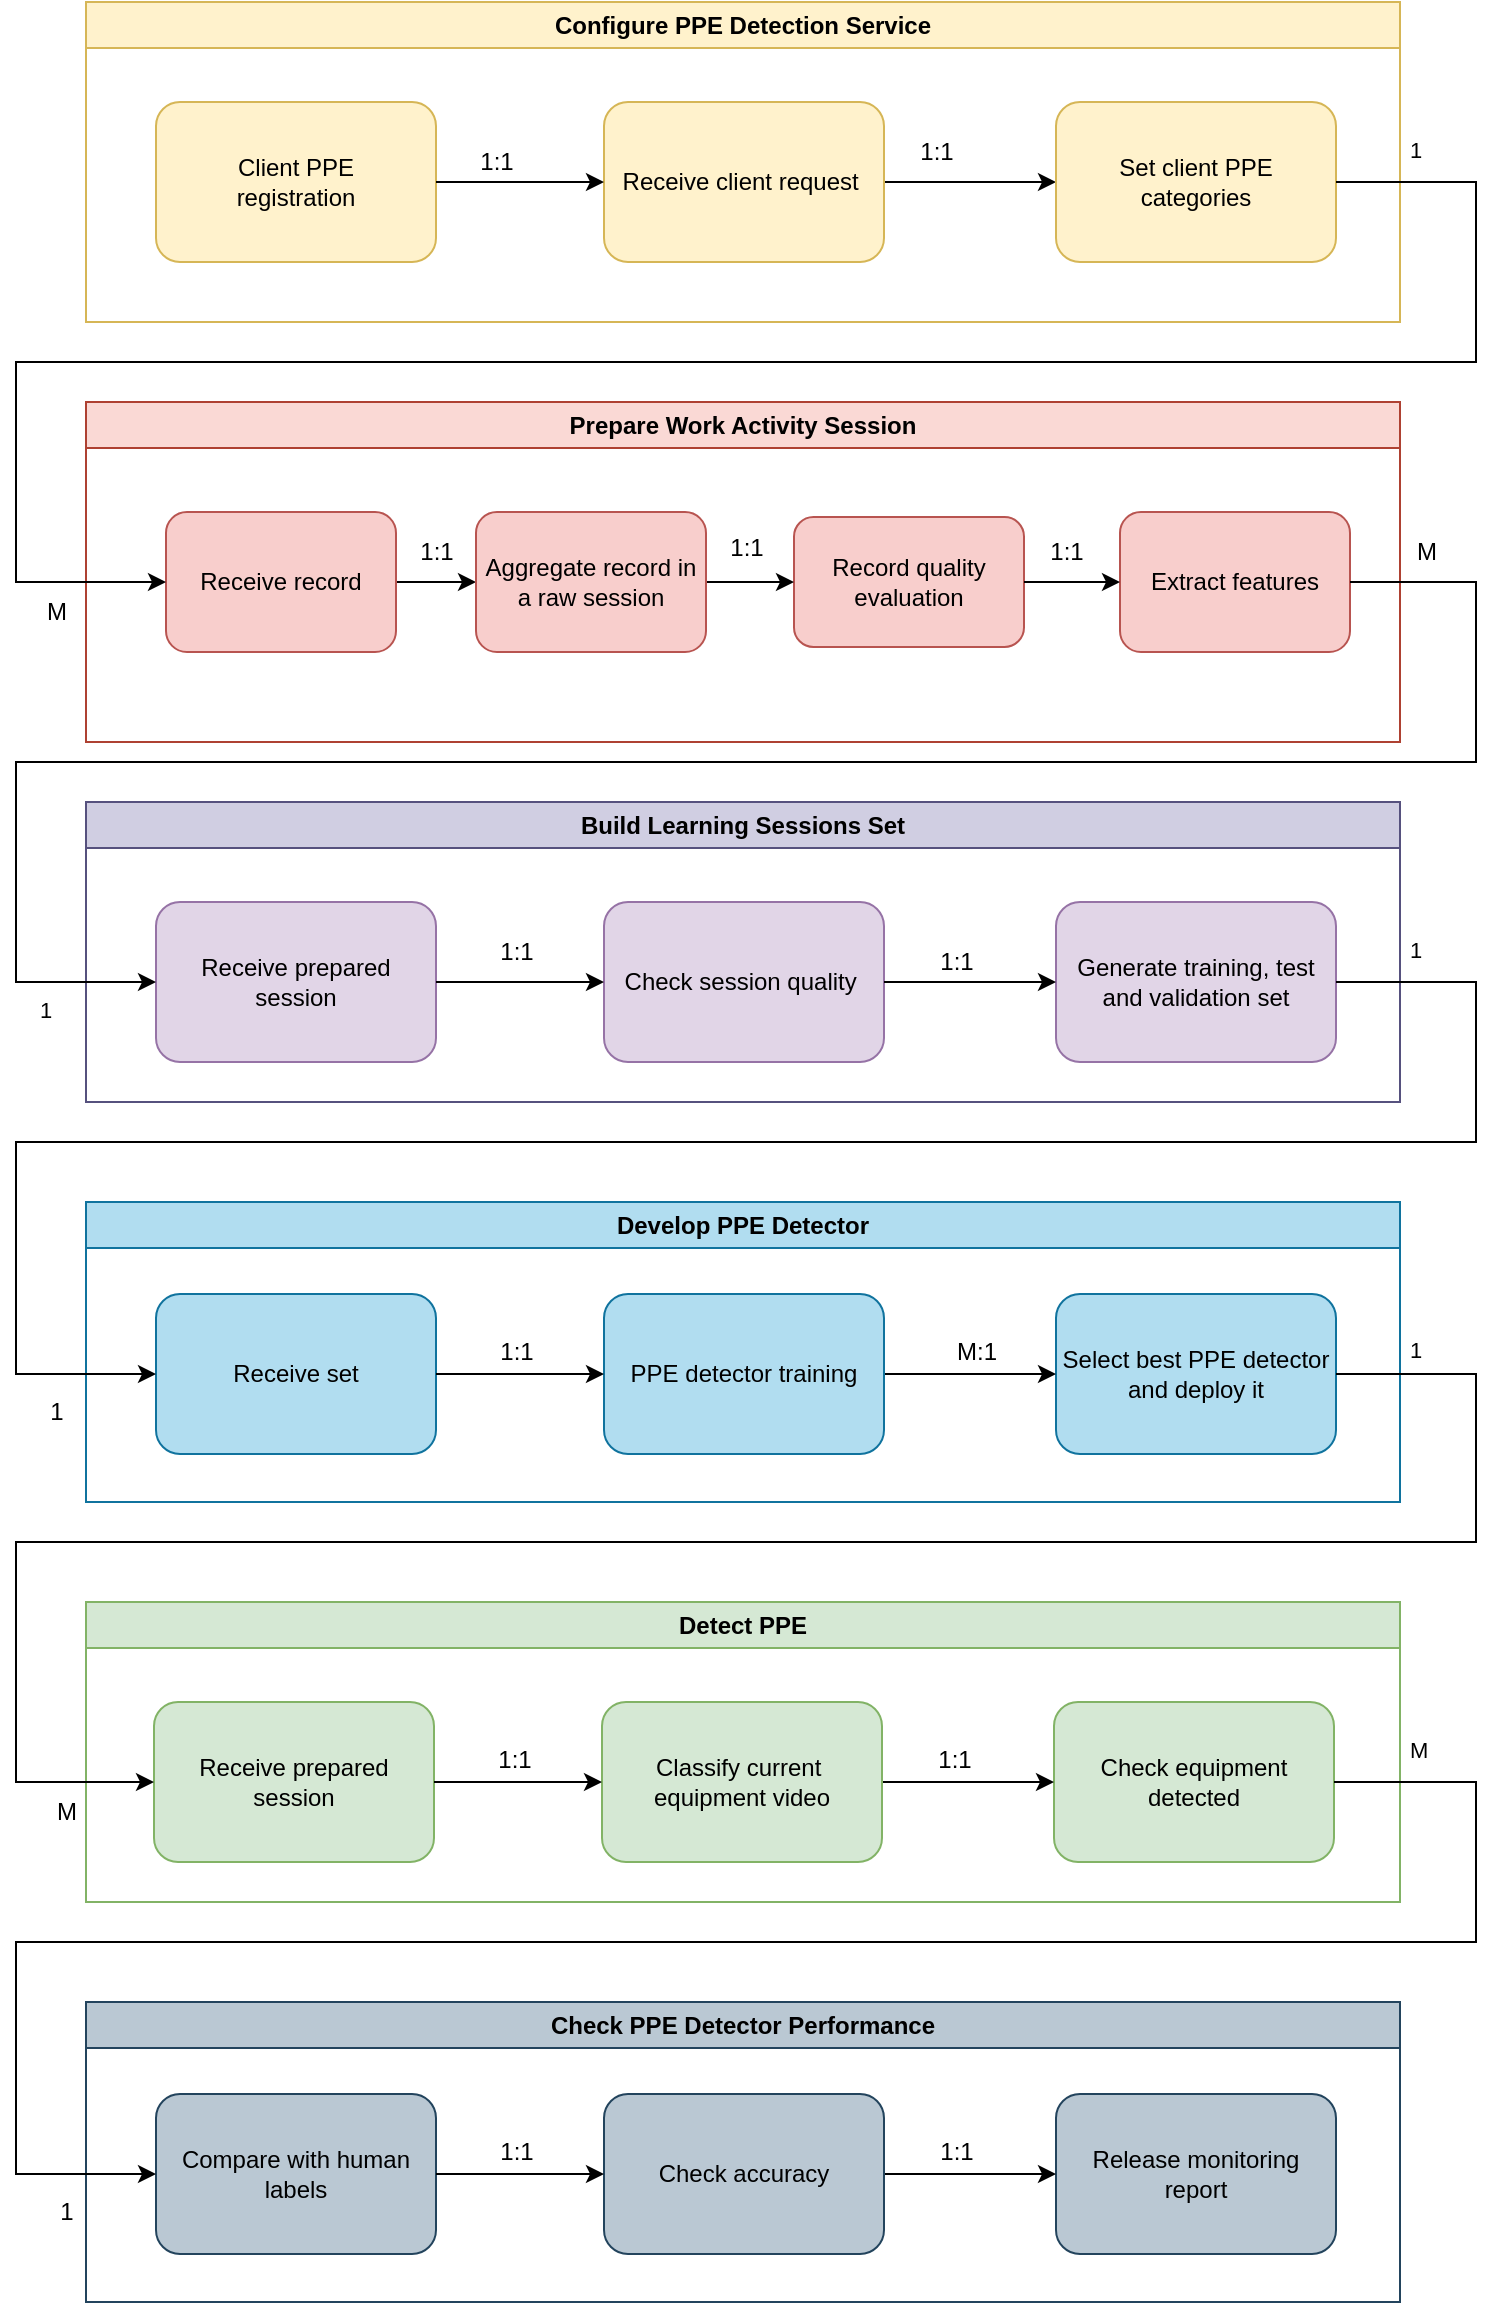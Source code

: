 <mxfile version="20.8.18" type="device"><diagram id="vaQLSpHY6MidQB6f5JLU" name="Pagina-1"><mxGraphModel dx="1207" dy="700" grid="1" gridSize="10" guides="1" tooltips="1" connect="1" arrows="1" fold="1" page="1" pageScale="1" pageWidth="827" pageHeight="1169" math="0" shadow="0"><root><mxCell id="0"/><mxCell id="1" parent="0"/><mxCell id="MjgaCDrtuScS2WLkwPza-2" value="Configure PPE Detection Service" style="swimlane;whiteSpace=wrap;html=1;fillColor=#fff2cc;strokeColor=#d6b656;" parent="1" vertex="1"><mxGeometry x="85" y="10" width="657" height="160" as="geometry"/></mxCell><mxCell id="MjgaCDrtuScS2WLkwPza-3" style="edgeStyle=orthogonalEdgeStyle;rounded=0;orthogonalLoop=1;jettySize=auto;html=1;exitX=1;exitY=0.5;exitDx=0;exitDy=0;entryX=0;entryY=0.5;entryDx=0;entryDy=0;" parent="MjgaCDrtuScS2WLkwPza-2" source="MjgaCDrtuScS2WLkwPza-4" target="MjgaCDrtuScS2WLkwPza-6" edge="1"><mxGeometry relative="1" as="geometry"/></mxCell><mxCell id="MjgaCDrtuScS2WLkwPza-4" value="Receive client request&amp;nbsp;" style="rounded=1;whiteSpace=wrap;html=1;fillColor=#fff2cc;strokeColor=#d6b656;" parent="MjgaCDrtuScS2WLkwPza-2" vertex="1"><mxGeometry x="259" y="50" width="140" height="80" as="geometry"/></mxCell><mxCell id="MjgaCDrtuScS2WLkwPza-5" value="1:1" style="text;html=1;align=center;verticalAlign=middle;resizable=0;points=[];autosize=1;strokeColor=none;fillColor=none;" parent="MjgaCDrtuScS2WLkwPza-2" vertex="1"><mxGeometry x="405" y="60" width="40" height="30" as="geometry"/></mxCell><mxCell id="MjgaCDrtuScS2WLkwPza-6" value="Set client PPE&lt;br&gt;categories" style="rounded=1;whiteSpace=wrap;html=1;fillColor=#fff2cc;strokeColor=#d6b656;" parent="MjgaCDrtuScS2WLkwPza-2" vertex="1"><mxGeometry x="485" y="50" width="140" height="80" as="geometry"/></mxCell><mxCell id="f9Obh7siFTcK0Tc1P_wA-4" value="Client PPE&lt;br&gt;registration" style="rounded=1;whiteSpace=wrap;html=1;fillColor=#fff2cc;strokeColor=#d6b656;" parent="MjgaCDrtuScS2WLkwPza-2" vertex="1"><mxGeometry x="35" y="50" width="140" height="80" as="geometry"/></mxCell><mxCell id="f9Obh7siFTcK0Tc1P_wA-5" style="edgeStyle=orthogonalEdgeStyle;rounded=0;orthogonalLoop=1;jettySize=auto;html=1;" parent="MjgaCDrtuScS2WLkwPza-2" source="f9Obh7siFTcK0Tc1P_wA-4" target="MjgaCDrtuScS2WLkwPza-4" edge="1"><mxGeometry relative="1" as="geometry"><mxPoint x="409" y="100" as="sourcePoint"/><mxPoint x="495.0" y="100" as="targetPoint"/></mxGeometry></mxCell><mxCell id="MjgaCDrtuScS2WLkwPza-7" value="Prepare Work Activity Session" style="swimlane;whiteSpace=wrap;html=1;fillColor=#fad9d5;strokeColor=#ae4132;" parent="1" vertex="1"><mxGeometry x="85" y="210" width="657" height="170" as="geometry"/></mxCell><mxCell id="MjgaCDrtuScS2WLkwPza-8" style="edgeStyle=orthogonalEdgeStyle;rounded=0;orthogonalLoop=1;jettySize=auto;html=1;exitX=1;exitY=0.5;exitDx=0;exitDy=0;entryX=0;entryY=0.5;entryDx=0;entryDy=0;" parent="MjgaCDrtuScS2WLkwPza-7" source="MjgaCDrtuScS2WLkwPza-9" target="MjgaCDrtuScS2WLkwPza-12" edge="1"><mxGeometry relative="1" as="geometry"/></mxCell><mxCell id="MjgaCDrtuScS2WLkwPza-9" value="Receive record" style="rounded=1;whiteSpace=wrap;html=1;fillColor=#f8cecc;strokeColor=#b85450;" parent="MjgaCDrtuScS2WLkwPza-7" vertex="1"><mxGeometry x="40" y="55" width="115" height="70" as="geometry"/></mxCell><mxCell id="MjgaCDrtuScS2WLkwPza-10" value="Record quality evaluation" style="rounded=1;whiteSpace=wrap;html=1;fillColor=#f8cecc;strokeColor=#b85450;" parent="MjgaCDrtuScS2WLkwPza-7" vertex="1"><mxGeometry x="354" y="57.5" width="115" height="65" as="geometry"/></mxCell><mxCell id="MjgaCDrtuScS2WLkwPza-11" style="edgeStyle=orthogonalEdgeStyle;rounded=0;orthogonalLoop=1;jettySize=auto;html=1;exitX=1;exitY=0.5;exitDx=0;exitDy=0;entryX=0;entryY=0.5;entryDx=0;entryDy=0;" parent="MjgaCDrtuScS2WLkwPza-7" source="MjgaCDrtuScS2WLkwPza-12" target="MjgaCDrtuScS2WLkwPza-10" edge="1"><mxGeometry relative="1" as="geometry"/></mxCell><mxCell id="MjgaCDrtuScS2WLkwPza-12" value="Aggregate record in a raw session" style="rounded=1;whiteSpace=wrap;html=1;fillColor=#f8cecc;strokeColor=#b85450;" parent="MjgaCDrtuScS2WLkwPza-7" vertex="1"><mxGeometry x="195" y="55" width="115" height="70" as="geometry"/></mxCell><mxCell id="MjgaCDrtuScS2WLkwPza-13" value="1:1" style="text;html=1;align=center;verticalAlign=middle;resizable=0;points=[];autosize=1;strokeColor=none;fillColor=none;" parent="MjgaCDrtuScS2WLkwPza-7" vertex="1"><mxGeometry x="155" y="60" width="40" height="30" as="geometry"/></mxCell><mxCell id="MjgaCDrtuScS2WLkwPza-14" value="1:1" style="text;html=1;align=center;verticalAlign=middle;resizable=0;points=[];autosize=1;strokeColor=none;fillColor=none;" parent="MjgaCDrtuScS2WLkwPza-7" vertex="1"><mxGeometry x="310" y="57.5" width="40" height="30" as="geometry"/></mxCell><mxCell id="7utIAHJm-5EaM9RFkVan-4" value="Extract features" style="rounded=1;whiteSpace=wrap;html=1;fillColor=#f8cecc;strokeColor=#b85450;" parent="MjgaCDrtuScS2WLkwPza-7" vertex="1"><mxGeometry x="517" y="55" width="115" height="70" as="geometry"/></mxCell><mxCell id="7utIAHJm-5EaM9RFkVan-5" value="1:1" style="text;html=1;align=center;verticalAlign=middle;resizable=0;points=[];autosize=1;strokeColor=none;fillColor=none;" parent="MjgaCDrtuScS2WLkwPza-7" vertex="1"><mxGeometry x="470" y="60" width="40" height="30" as="geometry"/></mxCell><mxCell id="7utIAHJm-5EaM9RFkVan-6" style="edgeStyle=orthogonalEdgeStyle;rounded=0;orthogonalLoop=1;jettySize=auto;html=1;" parent="MjgaCDrtuScS2WLkwPza-7" source="MjgaCDrtuScS2WLkwPza-10" target="7utIAHJm-5EaM9RFkVan-4" edge="1"><mxGeometry relative="1" as="geometry"><mxPoint x="320" y="100" as="sourcePoint"/><mxPoint x="360" y="100" as="targetPoint"/></mxGeometry></mxCell><mxCell id="MjgaCDrtuScS2WLkwPza-15" value="Build Learning Sessions Set" style="swimlane;whiteSpace=wrap;html=1;fillColor=#d0cee2;strokeColor=#56517e;" parent="1" vertex="1"><mxGeometry x="85" y="410" width="657" height="150" as="geometry"/></mxCell><mxCell id="MjgaCDrtuScS2WLkwPza-16" value="Receive prepared session" style="rounded=1;whiteSpace=wrap;html=1;fillColor=#e1d5e7;strokeColor=#9673a6;" parent="MjgaCDrtuScS2WLkwPza-15" vertex="1"><mxGeometry x="35" y="50" width="140" height="80" as="geometry"/></mxCell><mxCell id="MjgaCDrtuScS2WLkwPza-17" value="1:1" style="text;html=1;align=center;verticalAlign=middle;resizable=0;points=[];autosize=1;strokeColor=none;fillColor=none;" parent="MjgaCDrtuScS2WLkwPza-15" vertex="1"><mxGeometry x="195" y="60" width="40" height="30" as="geometry"/></mxCell><mxCell id="MjgaCDrtuScS2WLkwPza-18" value="Check session quality&amp;nbsp;" style="rounded=1;whiteSpace=wrap;html=1;fillColor=#e1d5e7;strokeColor=#9673a6;" parent="MjgaCDrtuScS2WLkwPza-15" vertex="1"><mxGeometry x="259" y="50" width="140" height="80" as="geometry"/></mxCell><mxCell id="MjgaCDrtuScS2WLkwPza-19" style="edgeStyle=orthogonalEdgeStyle;rounded=0;orthogonalLoop=1;jettySize=auto;html=1;exitX=1;exitY=0.5;exitDx=0;exitDy=0;entryX=0;entryY=0.5;entryDx=0;entryDy=0;" parent="MjgaCDrtuScS2WLkwPza-15" source="MjgaCDrtuScS2WLkwPza-16" target="MjgaCDrtuScS2WLkwPza-18" edge="1"><mxGeometry relative="1" as="geometry"/></mxCell><mxCell id="f9Obh7siFTcK0Tc1P_wA-1" value="Generate training, test and validation set" style="rounded=1;whiteSpace=wrap;html=1;fillColor=#e1d5e7;strokeColor=#9673a6;" parent="MjgaCDrtuScS2WLkwPza-15" vertex="1"><mxGeometry x="485" y="50" width="140" height="80" as="geometry"/></mxCell><mxCell id="f9Obh7siFTcK0Tc1P_wA-3" style="edgeStyle=orthogonalEdgeStyle;rounded=0;orthogonalLoop=1;jettySize=auto;html=1;" parent="MjgaCDrtuScS2WLkwPza-15" source="MjgaCDrtuScS2WLkwPza-18" target="f9Obh7siFTcK0Tc1P_wA-1" edge="1"><mxGeometry relative="1" as="geometry"><mxPoint x="185" y="100" as="sourcePoint"/><mxPoint x="269" y="100" as="targetPoint"/></mxGeometry></mxCell><mxCell id="MjgaCDrtuScS2WLkwPza-20" value="Develop PPE Detector" style="swimlane;whiteSpace=wrap;html=1;fillColor=#b1ddf0;strokeColor=#10739e;" parent="1" vertex="1"><mxGeometry x="85" y="610" width="657" height="150" as="geometry"/></mxCell><mxCell id="MjgaCDrtuScS2WLkwPza-21" value="Receive set" style="rounded=1;whiteSpace=wrap;html=1;fillColor=#b1ddf0;strokeColor=#10739e;" parent="MjgaCDrtuScS2WLkwPza-20" vertex="1"><mxGeometry x="35" y="46" width="140" height="80" as="geometry"/></mxCell><mxCell id="MjgaCDrtuScS2WLkwPza-22" value="Select best PPE detector and deploy it" style="rounded=1;whiteSpace=wrap;html=1;fillColor=#b1ddf0;strokeColor=#10739e;" parent="MjgaCDrtuScS2WLkwPza-20" vertex="1"><mxGeometry x="485" y="46" width="140" height="80" as="geometry"/></mxCell><mxCell id="MjgaCDrtuScS2WLkwPza-23" style="edgeStyle=orthogonalEdgeStyle;rounded=0;orthogonalLoop=1;jettySize=auto;html=1;exitX=1;exitY=0.5;exitDx=0;exitDy=0;entryX=0;entryY=0.5;entryDx=0;entryDy=0;" parent="MjgaCDrtuScS2WLkwPza-20" source="MjgaCDrtuScS2WLkwPza-24" target="MjgaCDrtuScS2WLkwPza-22" edge="1"><mxGeometry relative="1" as="geometry"/></mxCell><mxCell id="MjgaCDrtuScS2WLkwPza-24" value="PPE detector training" style="rounded=1;whiteSpace=wrap;html=1;fillColor=#b1ddf0;strokeColor=#10739e;" parent="MjgaCDrtuScS2WLkwPza-20" vertex="1"><mxGeometry x="259" y="46" width="140" height="80" as="geometry"/></mxCell><mxCell id="MjgaCDrtuScS2WLkwPza-25" style="edgeStyle=orthogonalEdgeStyle;rounded=0;orthogonalLoop=1;jettySize=auto;html=1;exitX=1;exitY=0.5;exitDx=0;exitDy=0;entryX=0;entryY=0.5;entryDx=0;entryDy=0;" parent="MjgaCDrtuScS2WLkwPza-20" source="MjgaCDrtuScS2WLkwPza-21" target="MjgaCDrtuScS2WLkwPza-24" edge="1"><mxGeometry relative="1" as="geometry"/></mxCell><mxCell id="MjgaCDrtuScS2WLkwPza-26" value="1:1" style="text;html=1;align=center;verticalAlign=middle;resizable=0;points=[];autosize=1;strokeColor=none;fillColor=none;" parent="MjgaCDrtuScS2WLkwPza-20" vertex="1"><mxGeometry x="195" y="60" width="40" height="30" as="geometry"/></mxCell><mxCell id="MjgaCDrtuScS2WLkwPza-27" value="M:1" style="text;html=1;align=center;verticalAlign=middle;resizable=0;points=[];autosize=1;strokeColor=none;fillColor=none;" parent="MjgaCDrtuScS2WLkwPza-20" vertex="1"><mxGeometry x="425" y="60" width="40" height="30" as="geometry"/></mxCell><mxCell id="MjgaCDrtuScS2WLkwPza-28" value="Detect PPE" style="swimlane;whiteSpace=wrap;html=1;fillColor=#d5e8d4;strokeColor=#82b366;" parent="1" vertex="1"><mxGeometry x="85" y="810" width="657" height="150" as="geometry"/></mxCell><mxCell id="MjgaCDrtuScS2WLkwPza-29" value="Receive prepared session" style="rounded=1;whiteSpace=wrap;html=1;fillColor=#d5e8d4;strokeColor=#82b366;" parent="MjgaCDrtuScS2WLkwPza-28" vertex="1"><mxGeometry x="34" y="50" width="140" height="80" as="geometry"/></mxCell><mxCell id="MjgaCDrtuScS2WLkwPza-30" value="Check equipment detected" style="rounded=1;whiteSpace=wrap;html=1;fillColor=#d5e8d4;strokeColor=#82b366;" parent="MjgaCDrtuScS2WLkwPza-28" vertex="1"><mxGeometry x="484" y="50" width="140" height="80" as="geometry"/></mxCell><mxCell id="MjgaCDrtuScS2WLkwPza-31" style="edgeStyle=orthogonalEdgeStyle;rounded=0;orthogonalLoop=1;jettySize=auto;html=1;exitX=1;exitY=0.5;exitDx=0;exitDy=0;entryX=0;entryY=0.5;entryDx=0;entryDy=0;" parent="MjgaCDrtuScS2WLkwPza-28" source="MjgaCDrtuScS2WLkwPza-32" target="MjgaCDrtuScS2WLkwPza-30" edge="1"><mxGeometry relative="1" as="geometry"/></mxCell><mxCell id="MjgaCDrtuScS2WLkwPza-32" value="Classify current&amp;nbsp; equipment video" style="rounded=1;whiteSpace=wrap;html=1;fillColor=#d5e8d4;strokeColor=#82b366;" parent="MjgaCDrtuScS2WLkwPza-28" vertex="1"><mxGeometry x="258" y="50" width="140" height="80" as="geometry"/></mxCell><mxCell id="MjgaCDrtuScS2WLkwPza-33" style="edgeStyle=orthogonalEdgeStyle;rounded=0;orthogonalLoop=1;jettySize=auto;html=1;exitX=1;exitY=0.5;exitDx=0;exitDy=0;entryX=0;entryY=0.5;entryDx=0;entryDy=0;" parent="MjgaCDrtuScS2WLkwPza-28" source="MjgaCDrtuScS2WLkwPza-29" target="MjgaCDrtuScS2WLkwPza-32" edge="1"><mxGeometry relative="1" as="geometry"/></mxCell><mxCell id="MjgaCDrtuScS2WLkwPza-34" value="1:1" style="text;html=1;align=center;verticalAlign=middle;resizable=0;points=[];autosize=1;strokeColor=none;fillColor=none;" parent="MjgaCDrtuScS2WLkwPza-28" vertex="1"><mxGeometry x="194" y="64" width="40" height="30" as="geometry"/></mxCell><mxCell id="MjgaCDrtuScS2WLkwPza-35" value="1:1" style="text;html=1;align=center;verticalAlign=middle;resizable=0;points=[];autosize=1;strokeColor=none;fillColor=none;" parent="MjgaCDrtuScS2WLkwPza-28" vertex="1"><mxGeometry x="414" y="64" width="40" height="30" as="geometry"/></mxCell><mxCell id="MjgaCDrtuScS2WLkwPza-36" value="Check PPE Detector Performance" style="swimlane;whiteSpace=wrap;html=1;fillColor=#bac8d3;strokeColor=#23445d;" parent="1" vertex="1"><mxGeometry x="85" y="1010" width="657" height="150" as="geometry"/></mxCell><mxCell id="MjgaCDrtuScS2WLkwPza-37" value="Compare with human labels" style="rounded=1;whiteSpace=wrap;html=1;fillColor=#bac8d3;strokeColor=#23445d;" parent="MjgaCDrtuScS2WLkwPza-36" vertex="1"><mxGeometry x="35" y="46" width="140" height="80" as="geometry"/></mxCell><mxCell id="MjgaCDrtuScS2WLkwPza-38" value="Release monitoring report" style="rounded=1;whiteSpace=wrap;html=1;fillColor=#bac8d3;strokeColor=#23445d;" parent="MjgaCDrtuScS2WLkwPza-36" vertex="1"><mxGeometry x="485" y="46" width="140" height="80" as="geometry"/></mxCell><mxCell id="MjgaCDrtuScS2WLkwPza-39" style="edgeStyle=orthogonalEdgeStyle;rounded=0;orthogonalLoop=1;jettySize=auto;html=1;exitX=1;exitY=0.5;exitDx=0;exitDy=0;entryX=0;entryY=0.5;entryDx=0;entryDy=0;" parent="MjgaCDrtuScS2WLkwPza-36" source="MjgaCDrtuScS2WLkwPza-40" target="MjgaCDrtuScS2WLkwPza-38" edge="1"><mxGeometry relative="1" as="geometry"/></mxCell><mxCell id="MjgaCDrtuScS2WLkwPza-40" value="Check accuracy" style="rounded=1;whiteSpace=wrap;html=1;fillColor=#bac8d3;strokeColor=#23445d;" parent="MjgaCDrtuScS2WLkwPza-36" vertex="1"><mxGeometry x="259" y="46" width="140" height="80" as="geometry"/></mxCell><mxCell id="MjgaCDrtuScS2WLkwPza-41" style="edgeStyle=orthogonalEdgeStyle;rounded=0;orthogonalLoop=1;jettySize=auto;html=1;exitX=1;exitY=0.5;exitDx=0;exitDy=0;entryX=0;entryY=0.5;entryDx=0;entryDy=0;" parent="MjgaCDrtuScS2WLkwPza-36" source="MjgaCDrtuScS2WLkwPza-37" target="MjgaCDrtuScS2WLkwPza-40" edge="1"><mxGeometry relative="1" as="geometry"/></mxCell><mxCell id="MjgaCDrtuScS2WLkwPza-42" value="1:1" style="text;html=1;align=center;verticalAlign=middle;resizable=0;points=[];autosize=1;strokeColor=none;fillColor=none;" parent="MjgaCDrtuScS2WLkwPza-36" vertex="1"><mxGeometry x="195" y="60" width="40" height="30" as="geometry"/></mxCell><mxCell id="MjgaCDrtuScS2WLkwPza-43" value="1:1" style="text;html=1;align=center;verticalAlign=middle;resizable=0;points=[];autosize=1;strokeColor=none;fillColor=none;" parent="MjgaCDrtuScS2WLkwPza-36" vertex="1"><mxGeometry x="415" y="60" width="40" height="30" as="geometry"/></mxCell><mxCell id="MjgaCDrtuScS2WLkwPza-44" style="edgeStyle=orthogonalEdgeStyle;rounded=0;orthogonalLoop=1;jettySize=auto;html=1;exitX=1;exitY=0.5;exitDx=0;exitDy=0;entryX=0;entryY=0.5;entryDx=0;entryDy=0;" parent="1" source="MjgaCDrtuScS2WLkwPza-6" target="MjgaCDrtuScS2WLkwPza-9" edge="1"><mxGeometry relative="1" as="geometry"><Array as="points"><mxPoint x="780" y="100"/><mxPoint x="780" y="190"/><mxPoint x="50" y="190"/><mxPoint x="50" y="300"/></Array></mxGeometry></mxCell><mxCell id="MjgaCDrtuScS2WLkwPza-45" style="edgeStyle=orthogonalEdgeStyle;rounded=0;orthogonalLoop=1;jettySize=auto;html=1;entryX=0;entryY=0.5;entryDx=0;entryDy=0;" parent="1" source="7utIAHJm-5EaM9RFkVan-4" target="MjgaCDrtuScS2WLkwPza-16" edge="1"><mxGeometry relative="1" as="geometry"><Array as="points"><mxPoint x="780" y="300"/><mxPoint x="780" y="390"/><mxPoint x="50" y="390"/><mxPoint x="50" y="500"/></Array><mxPoint x="750" y="320" as="sourcePoint"/></mxGeometry></mxCell><mxCell id="MjgaCDrtuScS2WLkwPza-46" style="edgeStyle=orthogonalEdgeStyle;rounded=0;orthogonalLoop=1;jettySize=auto;html=1;entryX=0;entryY=0.5;entryDx=0;entryDy=0;" parent="1" source="f9Obh7siFTcK0Tc1P_wA-1" target="MjgaCDrtuScS2WLkwPza-21" edge="1"><mxGeometry relative="1" as="geometry"><Array as="points"><mxPoint x="780" y="500"/><mxPoint x="780" y="580"/><mxPoint x="50" y="580"/><mxPoint x="50" y="696"/></Array></mxGeometry></mxCell><mxCell id="MjgaCDrtuScS2WLkwPza-47" value="&lt;span style=&quot;caret-color: rgb(0, 0, 0); color: rgb(0, 0, 0); font-family: Helvetica; font-size: 11px; font-style: normal; font-variant-caps: normal; font-weight: 400; letter-spacing: normal; text-align: center; text-indent: 0px; text-transform: none; word-spacing: 0px; -webkit-text-stroke-width: 0px; background-color: rgb(255, 255, 255); text-decoration: none; float: none; display: inline !important;&quot;&gt;1&lt;/span&gt;" style="text;whiteSpace=wrap;html=1;" parent="1" vertex="1"><mxGeometry x="745" y="70" width="20" height="30" as="geometry"/></mxCell><mxCell id="MjgaCDrtuScS2WLkwPza-48" value="M" style="text;html=1;align=center;verticalAlign=middle;resizable=0;points=[];autosize=1;strokeColor=none;fillColor=none;" parent="1" vertex="1"><mxGeometry x="740" y="270" width="30" height="30" as="geometry"/></mxCell><mxCell id="MjgaCDrtuScS2WLkwPza-49" value="&lt;span style=&quot;caret-color: rgb(0, 0, 0); color: rgb(0, 0, 0); font-family: Helvetica; font-size: 11px; font-style: normal; font-variant-caps: normal; font-weight: 400; letter-spacing: normal; text-align: center; text-indent: 0px; text-transform: none; word-spacing: 0px; -webkit-text-stroke-width: 0px; background-color: rgb(255, 255, 255); text-decoration: none; float: none; display: inline !important;&quot;&gt;1&lt;/span&gt;" style="text;whiteSpace=wrap;html=1;" parent="1" vertex="1"><mxGeometry x="745" y="470" width="20" height="30" as="geometry"/></mxCell><mxCell id="MjgaCDrtuScS2WLkwPza-50" value="&lt;span style=&quot;caret-color: rgb(0, 0, 0); color: rgb(0, 0, 0); font-family: Helvetica; font-size: 11px; font-style: normal; font-variant-caps: normal; font-weight: 400; letter-spacing: normal; text-align: center; text-indent: 0px; text-transform: none; word-spacing: 0px; -webkit-text-stroke-width: 0px; background-color: rgb(255, 255, 255); text-decoration: none; float: none; display: inline !important;&quot;&gt;1&lt;/span&gt;" style="text;whiteSpace=wrap;html=1;" parent="1" vertex="1"><mxGeometry x="745" y="670" width="20" height="30" as="geometry"/></mxCell><mxCell id="MjgaCDrtuScS2WLkwPza-51" value="&lt;span style=&quot;caret-color: rgb(0, 0, 0); color: rgb(0, 0, 0); font-family: Helvetica; font-size: 11px; font-style: normal; font-variant-caps: normal; font-weight: 400; letter-spacing: normal; text-align: center; text-indent: 0px; text-transform: none; word-spacing: 0px; -webkit-text-stroke-width: 0px; background-color: rgb(255, 255, 255); text-decoration: none; float: none; display: inline !important;&quot;&gt;M&lt;/span&gt;" style="text;whiteSpace=wrap;html=1;" parent="1" vertex="1"><mxGeometry x="745" y="870" width="20" height="30" as="geometry"/></mxCell><mxCell id="MjgaCDrtuScS2WLkwPza-52" value="M" style="text;html=1;align=center;verticalAlign=middle;resizable=0;points=[];autosize=1;strokeColor=none;fillColor=none;" parent="1" vertex="1"><mxGeometry x="55" y="300" width="30" height="30" as="geometry"/></mxCell><mxCell id="MjgaCDrtuScS2WLkwPza-53" value="1" style="text;html=1;align=center;verticalAlign=middle;resizable=0;points=[];autosize=1;strokeColor=none;fillColor=none;" parent="1" vertex="1"><mxGeometry x="55" y="700" width="30" height="30" as="geometry"/></mxCell><mxCell id="MjgaCDrtuScS2WLkwPza-54" value="&lt;span style=&quot;caret-color: rgb(0, 0, 0); color: rgb(0, 0, 0); font-family: Helvetica; font-size: 11px; font-style: normal; font-variant-caps: normal; font-weight: 400; letter-spacing: normal; text-align: center; text-indent: 0px; text-transform: none; word-spacing: 0px; -webkit-text-stroke-width: 0px; background-color: rgb(255, 255, 255); text-decoration: none; float: none; display: inline !important;&quot;&gt;1&lt;/span&gt;" style="text;whiteSpace=wrap;html=1;" parent="1" vertex="1"><mxGeometry x="60" y="500" width="20" height="30" as="geometry"/></mxCell><mxCell id="MjgaCDrtuScS2WLkwPza-55" value="M" style="text;html=1;align=center;verticalAlign=middle;resizable=0;points=[];autosize=1;strokeColor=none;fillColor=none;" parent="1" vertex="1"><mxGeometry x="60" y="900" width="30" height="30" as="geometry"/></mxCell><mxCell id="MjgaCDrtuScS2WLkwPza-56" value="1" style="text;html=1;align=center;verticalAlign=middle;resizable=0;points=[];autosize=1;strokeColor=none;fillColor=none;" parent="1" vertex="1"><mxGeometry x="60" y="1100" width="30" height="30" as="geometry"/></mxCell><mxCell id="MjgaCDrtuScS2WLkwPza-57" style="edgeStyle=orthogonalEdgeStyle;rounded=0;orthogonalLoop=1;jettySize=auto;html=1;exitX=1;exitY=0.5;exitDx=0;exitDy=0;entryX=0;entryY=0.5;entryDx=0;entryDy=0;" parent="1" source="MjgaCDrtuScS2WLkwPza-22" target="MjgaCDrtuScS2WLkwPza-29" edge="1"><mxGeometry relative="1" as="geometry"><Array as="points"><mxPoint x="780" y="696"/><mxPoint x="780" y="780"/><mxPoint x="50" y="780"/><mxPoint x="50" y="900"/></Array></mxGeometry></mxCell><mxCell id="MjgaCDrtuScS2WLkwPza-58" style="edgeStyle=orthogonalEdgeStyle;rounded=0;orthogonalLoop=1;jettySize=auto;html=1;exitX=1;exitY=0.5;exitDx=0;exitDy=0;entryX=0;entryY=0.5;entryDx=0;entryDy=0;" parent="1" source="MjgaCDrtuScS2WLkwPza-30" target="MjgaCDrtuScS2WLkwPza-37" edge="1"><mxGeometry relative="1" as="geometry"><Array as="points"><mxPoint x="780" y="900"/><mxPoint x="780" y="980"/><mxPoint x="50" y="980"/><mxPoint x="50" y="1096"/></Array></mxGeometry></mxCell><mxCell id="3GTKCDi2oY2_7L9GwfnQ-1" value="1:1" style="text;html=1;align=center;verticalAlign=middle;resizable=0;points=[];autosize=1;strokeColor=none;fillColor=none;" parent="1" vertex="1"><mxGeometry x="270" y="75" width="40" height="30" as="geometry"/></mxCell><mxCell id="3GTKCDi2oY2_7L9GwfnQ-2" value="1:1" style="text;html=1;align=center;verticalAlign=middle;resizable=0;points=[];autosize=1;strokeColor=none;fillColor=none;" parent="1" vertex="1"><mxGeometry x="500" y="475" width="40" height="30" as="geometry"/></mxCell></root></mxGraphModel></diagram></mxfile>